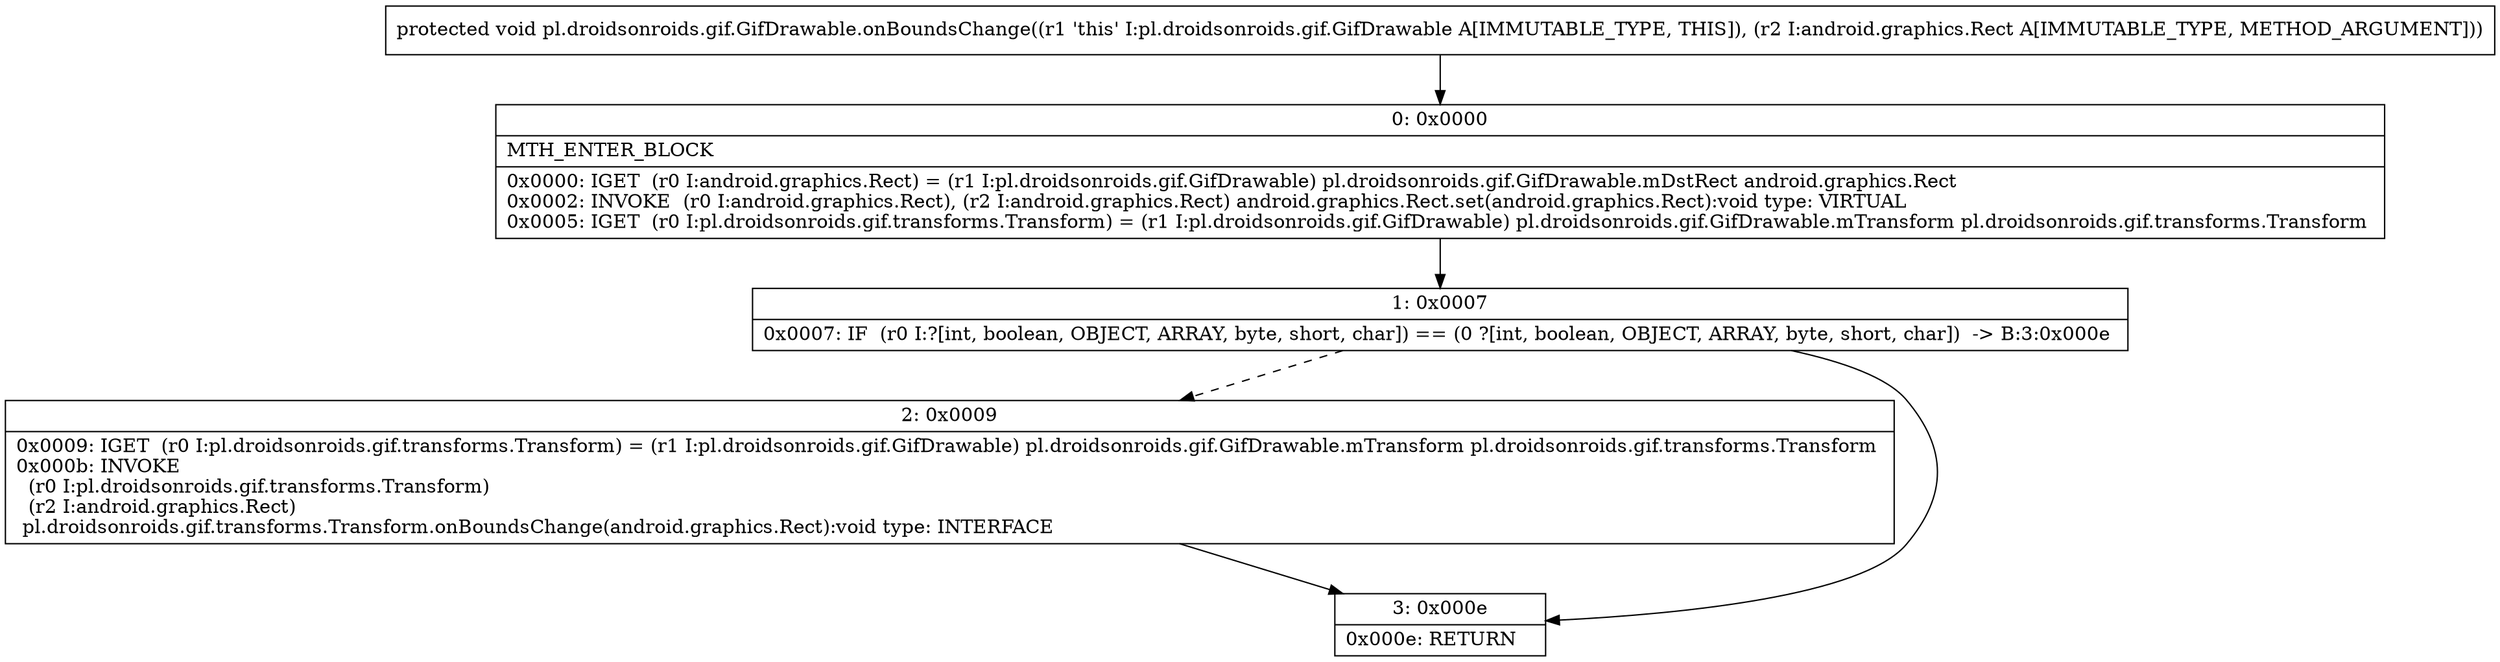 digraph "CFG forpl.droidsonroids.gif.GifDrawable.onBoundsChange(Landroid\/graphics\/Rect;)V" {
Node_0 [shape=record,label="{0\:\ 0x0000|MTH_ENTER_BLOCK\l|0x0000: IGET  (r0 I:android.graphics.Rect) = (r1 I:pl.droidsonroids.gif.GifDrawable) pl.droidsonroids.gif.GifDrawable.mDstRect android.graphics.Rect \l0x0002: INVOKE  (r0 I:android.graphics.Rect), (r2 I:android.graphics.Rect) android.graphics.Rect.set(android.graphics.Rect):void type: VIRTUAL \l0x0005: IGET  (r0 I:pl.droidsonroids.gif.transforms.Transform) = (r1 I:pl.droidsonroids.gif.GifDrawable) pl.droidsonroids.gif.GifDrawable.mTransform pl.droidsonroids.gif.transforms.Transform \l}"];
Node_1 [shape=record,label="{1\:\ 0x0007|0x0007: IF  (r0 I:?[int, boolean, OBJECT, ARRAY, byte, short, char]) == (0 ?[int, boolean, OBJECT, ARRAY, byte, short, char])  \-\> B:3:0x000e \l}"];
Node_2 [shape=record,label="{2\:\ 0x0009|0x0009: IGET  (r0 I:pl.droidsonroids.gif.transforms.Transform) = (r1 I:pl.droidsonroids.gif.GifDrawable) pl.droidsonroids.gif.GifDrawable.mTransform pl.droidsonroids.gif.transforms.Transform \l0x000b: INVOKE  \l  (r0 I:pl.droidsonroids.gif.transforms.Transform)\l  (r2 I:android.graphics.Rect)\l pl.droidsonroids.gif.transforms.Transform.onBoundsChange(android.graphics.Rect):void type: INTERFACE \l}"];
Node_3 [shape=record,label="{3\:\ 0x000e|0x000e: RETURN   \l}"];
MethodNode[shape=record,label="{protected void pl.droidsonroids.gif.GifDrawable.onBoundsChange((r1 'this' I:pl.droidsonroids.gif.GifDrawable A[IMMUTABLE_TYPE, THIS]), (r2 I:android.graphics.Rect A[IMMUTABLE_TYPE, METHOD_ARGUMENT])) }"];
MethodNode -> Node_0;
Node_0 -> Node_1;
Node_1 -> Node_2[style=dashed];
Node_1 -> Node_3;
Node_2 -> Node_3;
}

